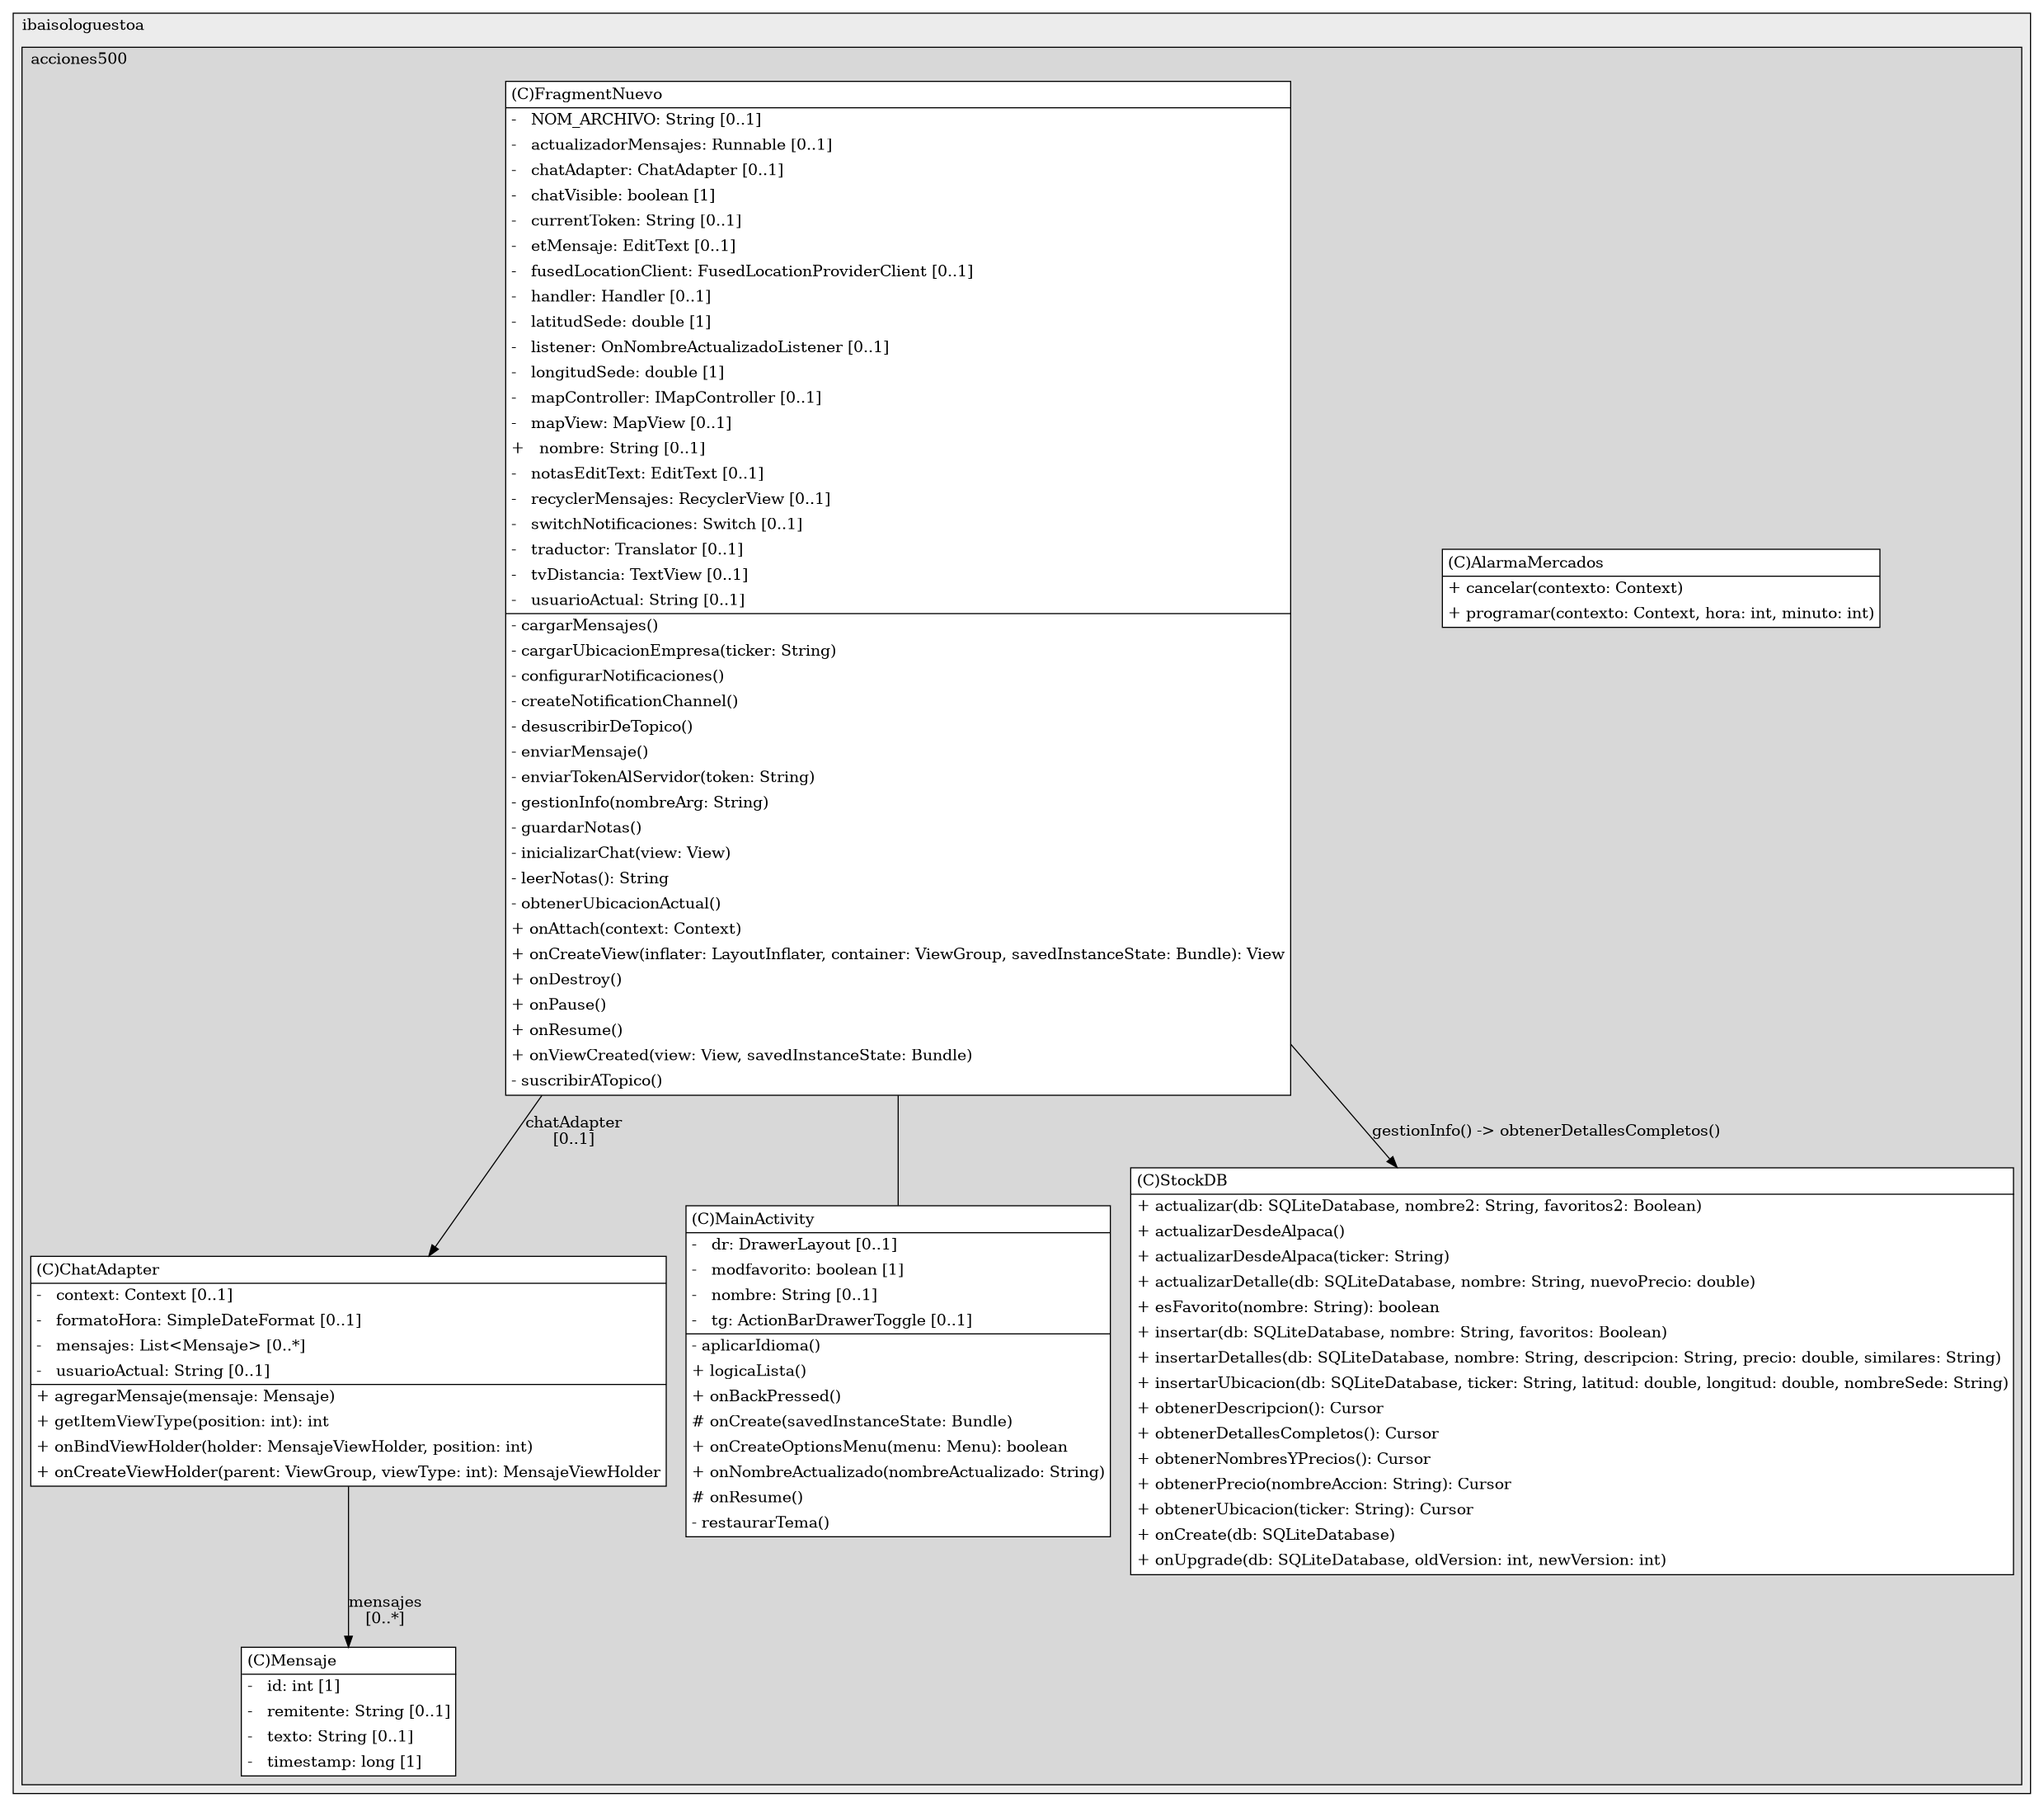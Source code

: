 @startuml

/' diagram meta data start
config=StructureConfiguration;
{
  "projectClassification": {
    "searchMode": "OpenProject", // OpenProject, AllProjects
    "includedProjects": "",
    "pathEndKeywords": "*.impl",
    "isClientPath": "",
    "isClientName": "",
    "isTestPath": "",
    "isTestName": "",
    "isMappingPath": "",
    "isMappingName": "",
    "isDataAccessPath": "",
    "isDataAccessName": "",
    "isDataStructurePath": "",
    "isDataStructureName": "",
    "isInterfaceStructuresPath": "",
    "isInterfaceStructuresName": "",
    "isEntryPointPath": "",
    "isEntryPointName": "",
    "treatFinalFieldsAsMandatory": false
  },
  "graphRestriction": {
    "classPackageExcludeFilter": "",
    "classPackageIncludeFilter": "",
    "classNameExcludeFilter": "",
    "classNameIncludeFilter": "",
    "methodNameExcludeFilter": "",
    "methodNameIncludeFilter": "",
    "removeByInheritance": "", // inheritance/annotation based filtering is done in a second step
    "removeByAnnotation": "",
    "removeByClassPackage": "", // cleanup the graph after inheritance/annotation based filtering is done
    "removeByClassName": "",
    "cutMappings": false,
    "cutEnum": true,
    "cutTests": true,
    "cutClient": true,
    "cutDataAccess": false,
    "cutInterfaceStructures": false,
    "cutDataStructures": false,
    "cutGetterAndSetter": true,
    "cutConstructors": true
  },
  "graphTraversal": {
    "forwardDepth": 6,
    "backwardDepth": 6,
    "classPackageExcludeFilter": "",
    "classPackageIncludeFilter": "",
    "classNameExcludeFilter": "",
    "classNameIncludeFilter": "",
    "methodNameExcludeFilter": "",
    "methodNameIncludeFilter": "",
    "hideMappings": false,
    "hideDataStructures": false,
    "hidePrivateMethods": true,
    "hideInterfaceCalls": true, // indirection: implementation -> interface (is hidden) -> implementation
    "onlyShowApplicationEntryPoints": false, // root node is included
    "useMethodCallsForStructureDiagram": "ForwardOnly" // ForwardOnly, BothDirections, No
  },
  "details": {
    "aggregation": "GroupByClass", // ByClass, GroupByClass, None
    "showClassGenericTypes": true,
    "showMethods": true,
    "showMethodParameterNames": true,
    "showMethodParameterTypes": true,
    "showMethodReturnType": true,
    "showPackageLevels": 2,
    "showDetailedClassStructure": true
  },
  "rootClass": "com.ibaisologuestoa.acciones500.FragmentNuevo",
  "extensionCallbackMethod": "" // qualified.class.name#methodName - signature: public static String method(String)
}
diagram meta data end '/



digraph g {
    rankdir="TB"
    splines=polyline
    

'nodes 
subgraph cluster_1435227722 { 
   	label=ibaisologuestoa
	labeljust=l
	fillcolor="#ececec"
	style=filled
   
   subgraph cluster_1099670436 { 
   	label=acciones500
	labeljust=l
	fillcolor="#d8d8d8"
	style=filled
   
   AlarmaMercados68430481[
	label=<<TABLE BORDER="1" CELLBORDER="0" CELLPADDING="4" CELLSPACING="0">
<TR><TD ALIGN="LEFT" >(C)AlarmaMercados</TD></TR>
<HR/>
<TR><TD ALIGN="LEFT" >+ cancelar(contexto: Context)</TD></TR>
<TR><TD ALIGN="LEFT" >+ programar(contexto: Context, hora: int, minuto: int)</TD></TR>
</TABLE>>
	style=filled
	margin=0
	shape=plaintext
	fillcolor="#FFFFFF"
];

ChatAdapter68430481[
	label=<<TABLE BORDER="1" CELLBORDER="0" CELLPADDING="4" CELLSPACING="0">
<TR><TD ALIGN="LEFT" >(C)ChatAdapter</TD></TR>
<HR/>
<TR><TD ALIGN="LEFT" >-   context: Context [0..1]</TD></TR>
<TR><TD ALIGN="LEFT" >-   formatoHora: SimpleDateFormat [0..1]</TD></TR>
<TR><TD ALIGN="LEFT" >-   mensajes: List&lt;Mensaje&gt; [0..*]</TD></TR>
<TR><TD ALIGN="LEFT" >-   usuarioActual: String [0..1]</TD></TR>
<HR/>
<TR><TD ALIGN="LEFT" >+ agregarMensaje(mensaje: Mensaje)</TD></TR>
<TR><TD ALIGN="LEFT" >+ getItemViewType(position: int): int</TD></TR>
<TR><TD ALIGN="LEFT" >+ onBindViewHolder(holder: MensajeViewHolder, position: int)</TD></TR>
<TR><TD ALIGN="LEFT" >+ onCreateViewHolder(parent: ViewGroup, viewType: int): MensajeViewHolder</TD></TR>
</TABLE>>
	style=filled
	margin=0
	shape=plaintext
	fillcolor="#FFFFFF"
];

FragmentNuevo68430481[
	label=<<TABLE BORDER="1" CELLBORDER="0" CELLPADDING="4" CELLSPACING="0">
<TR><TD ALIGN="LEFT" >(C)FragmentNuevo</TD></TR>
<HR/>
<TR><TD ALIGN="LEFT" >-   NOM_ARCHIVO: String [0..1]</TD></TR>
<TR><TD ALIGN="LEFT" >-   actualizadorMensajes: Runnable [0..1]</TD></TR>
<TR><TD ALIGN="LEFT" >-   chatAdapter: ChatAdapter [0..1]</TD></TR>
<TR><TD ALIGN="LEFT" >-   chatVisible: boolean [1]</TD></TR>
<TR><TD ALIGN="LEFT" >-   currentToken: String [0..1]</TD></TR>
<TR><TD ALIGN="LEFT" >-   etMensaje: EditText [0..1]</TD></TR>
<TR><TD ALIGN="LEFT" >-   fusedLocationClient: FusedLocationProviderClient [0..1]</TD></TR>
<TR><TD ALIGN="LEFT" >-   handler: Handler [0..1]</TD></TR>
<TR><TD ALIGN="LEFT" >-   latitudSede: double [1]</TD></TR>
<TR><TD ALIGN="LEFT" >-   listener: OnNombreActualizadoListener [0..1]</TD></TR>
<TR><TD ALIGN="LEFT" >-   longitudSede: double [1]</TD></TR>
<TR><TD ALIGN="LEFT" >-   mapController: IMapController [0..1]</TD></TR>
<TR><TD ALIGN="LEFT" >-   mapView: MapView [0..1]</TD></TR>
<TR><TD ALIGN="LEFT" >+   nombre: String [0..1]</TD></TR>
<TR><TD ALIGN="LEFT" >-   notasEditText: EditText [0..1]</TD></TR>
<TR><TD ALIGN="LEFT" >-   recyclerMensajes: RecyclerView [0..1]</TD></TR>
<TR><TD ALIGN="LEFT" >-   switchNotificaciones: Switch [0..1]</TD></TR>
<TR><TD ALIGN="LEFT" >-   traductor: Translator [0..1]</TD></TR>
<TR><TD ALIGN="LEFT" >-   tvDistancia: TextView [0..1]</TD></TR>
<TR><TD ALIGN="LEFT" >-   usuarioActual: String [0..1]</TD></TR>
<HR/>
<TR><TD ALIGN="LEFT" >- cargarMensajes()</TD></TR>
<TR><TD ALIGN="LEFT" >- cargarUbicacionEmpresa(ticker: String)</TD></TR>
<TR><TD ALIGN="LEFT" >- configurarNotificaciones()</TD></TR>
<TR><TD ALIGN="LEFT" >- createNotificationChannel()</TD></TR>
<TR><TD ALIGN="LEFT" >- desuscribirDeTopico()</TD></TR>
<TR><TD ALIGN="LEFT" >- enviarMensaje()</TD></TR>
<TR><TD ALIGN="LEFT" >- enviarTokenAlServidor(token: String)</TD></TR>
<TR><TD ALIGN="LEFT" >- gestionInfo(nombreArg: String)</TD></TR>
<TR><TD ALIGN="LEFT" >- guardarNotas()</TD></TR>
<TR><TD ALIGN="LEFT" >- inicializarChat(view: View)</TD></TR>
<TR><TD ALIGN="LEFT" >- leerNotas(): String</TD></TR>
<TR><TD ALIGN="LEFT" >- obtenerUbicacionActual()</TD></TR>
<TR><TD ALIGN="LEFT" >+ onAttach(context: Context)</TD></TR>
<TR><TD ALIGN="LEFT" >+ onCreateView(inflater: LayoutInflater, container: ViewGroup, savedInstanceState: Bundle): View</TD></TR>
<TR><TD ALIGN="LEFT" >+ onDestroy()</TD></TR>
<TR><TD ALIGN="LEFT" >+ onPause()</TD></TR>
<TR><TD ALIGN="LEFT" >+ onResume()</TD></TR>
<TR><TD ALIGN="LEFT" >+ onViewCreated(view: View, savedInstanceState: Bundle)</TD></TR>
<TR><TD ALIGN="LEFT" >- suscribirATopico()</TD></TR>
</TABLE>>
	style=filled
	margin=0
	shape=plaintext
	fillcolor="#FFFFFF"
];

MainActivity68430481[
	label=<<TABLE BORDER="1" CELLBORDER="0" CELLPADDING="4" CELLSPACING="0">
<TR><TD ALIGN="LEFT" >(C)MainActivity</TD></TR>
<HR/>
<TR><TD ALIGN="LEFT" >-   dr: DrawerLayout [0..1]</TD></TR>
<TR><TD ALIGN="LEFT" >-   modfavorito: boolean [1]</TD></TR>
<TR><TD ALIGN="LEFT" >-   nombre: String [0..1]</TD></TR>
<TR><TD ALIGN="LEFT" >-   tg: ActionBarDrawerToggle [0..1]</TD></TR>
<HR/>
<TR><TD ALIGN="LEFT" >- aplicarIdioma()</TD></TR>
<TR><TD ALIGN="LEFT" >+ logicaLista()</TD></TR>
<TR><TD ALIGN="LEFT" >+ onBackPressed()</TD></TR>
<TR><TD ALIGN="LEFT" ># onCreate(savedInstanceState: Bundle)</TD></TR>
<TR><TD ALIGN="LEFT" >+ onCreateOptionsMenu(menu: Menu): boolean</TD></TR>
<TR><TD ALIGN="LEFT" >+ onNombreActualizado(nombreActualizado: String)</TD></TR>
<TR><TD ALIGN="LEFT" ># onResume()</TD></TR>
<TR><TD ALIGN="LEFT" >- restaurarTema()</TD></TR>
</TABLE>>
	style=filled
	margin=0
	shape=plaintext
	fillcolor="#FFFFFF"
];

Mensaje68430481[
	label=<<TABLE BORDER="1" CELLBORDER="0" CELLPADDING="4" CELLSPACING="0">
<TR><TD ALIGN="LEFT" >(C)Mensaje</TD></TR>
<HR/>
<TR><TD ALIGN="LEFT" >-   id: int [1]</TD></TR>
<TR><TD ALIGN="LEFT" >-   remitente: String [0..1]</TD></TR>
<TR><TD ALIGN="LEFT" >-   texto: String [0..1]</TD></TR>
<TR><TD ALIGN="LEFT" >-   timestamp: long [1]</TD></TR>
</TABLE>>
	style=filled
	margin=0
	shape=plaintext
	fillcolor="#FFFFFF"
];

StockDB68430481[
	label=<<TABLE BORDER="1" CELLBORDER="0" CELLPADDING="4" CELLSPACING="0">
<TR><TD ALIGN="LEFT" >(C)StockDB</TD></TR>
<HR/>
<TR><TD ALIGN="LEFT" >+ actualizar(db: SQLiteDatabase, nombre2: String, favoritos2: Boolean)</TD></TR>
<TR><TD ALIGN="LEFT" >+ actualizarDesdeAlpaca()</TD></TR>
<TR><TD ALIGN="LEFT" >+ actualizarDesdeAlpaca(ticker: String)</TD></TR>
<TR><TD ALIGN="LEFT" >+ actualizarDetalle(db: SQLiteDatabase, nombre: String, nuevoPrecio: double)</TD></TR>
<TR><TD ALIGN="LEFT" >+ esFavorito(nombre: String): boolean</TD></TR>
<TR><TD ALIGN="LEFT" >+ insertar(db: SQLiteDatabase, nombre: String, favoritos: Boolean)</TD></TR>
<TR><TD ALIGN="LEFT" >+ insertarDetalles(db: SQLiteDatabase, nombre: String, descripcion: String, precio: double, similares: String)</TD></TR>
<TR><TD ALIGN="LEFT" >+ insertarUbicacion(db: SQLiteDatabase, ticker: String, latitud: double, longitud: double, nombreSede: String)</TD></TR>
<TR><TD ALIGN="LEFT" >+ obtenerDescripcion(): Cursor</TD></TR>
<TR><TD ALIGN="LEFT" >+ obtenerDetallesCompletos(): Cursor</TD></TR>
<TR><TD ALIGN="LEFT" >+ obtenerNombresYPrecios(): Cursor</TD></TR>
<TR><TD ALIGN="LEFT" >+ obtenerPrecio(nombreAccion: String): Cursor</TD></TR>
<TR><TD ALIGN="LEFT" >+ obtenerUbicacion(ticker: String): Cursor</TD></TR>
<TR><TD ALIGN="LEFT" >+ onCreate(db: SQLiteDatabase)</TD></TR>
<TR><TD ALIGN="LEFT" >+ onUpgrade(db: SQLiteDatabase, oldVersion: int, newVersion: int)</TD></TR>
</TABLE>>
	style=filled
	margin=0
	shape=plaintext
	fillcolor="#FFFFFF"
];
} 
} 

'edges    
ChatAdapter68430481 -> Mensaje68430481[label="mensajes
[0..*]"];
FragmentNuevo68430481 -> ChatAdapter68430481[label="chatAdapter
[0..1]"];
FragmentNuevo68430481 -> MainActivity68430481[arrowhead=none];
FragmentNuevo68430481 -> StockDB68430481[label="gestionInfo() -> obtenerDetallesCompletos()"];
    
}
@enduml